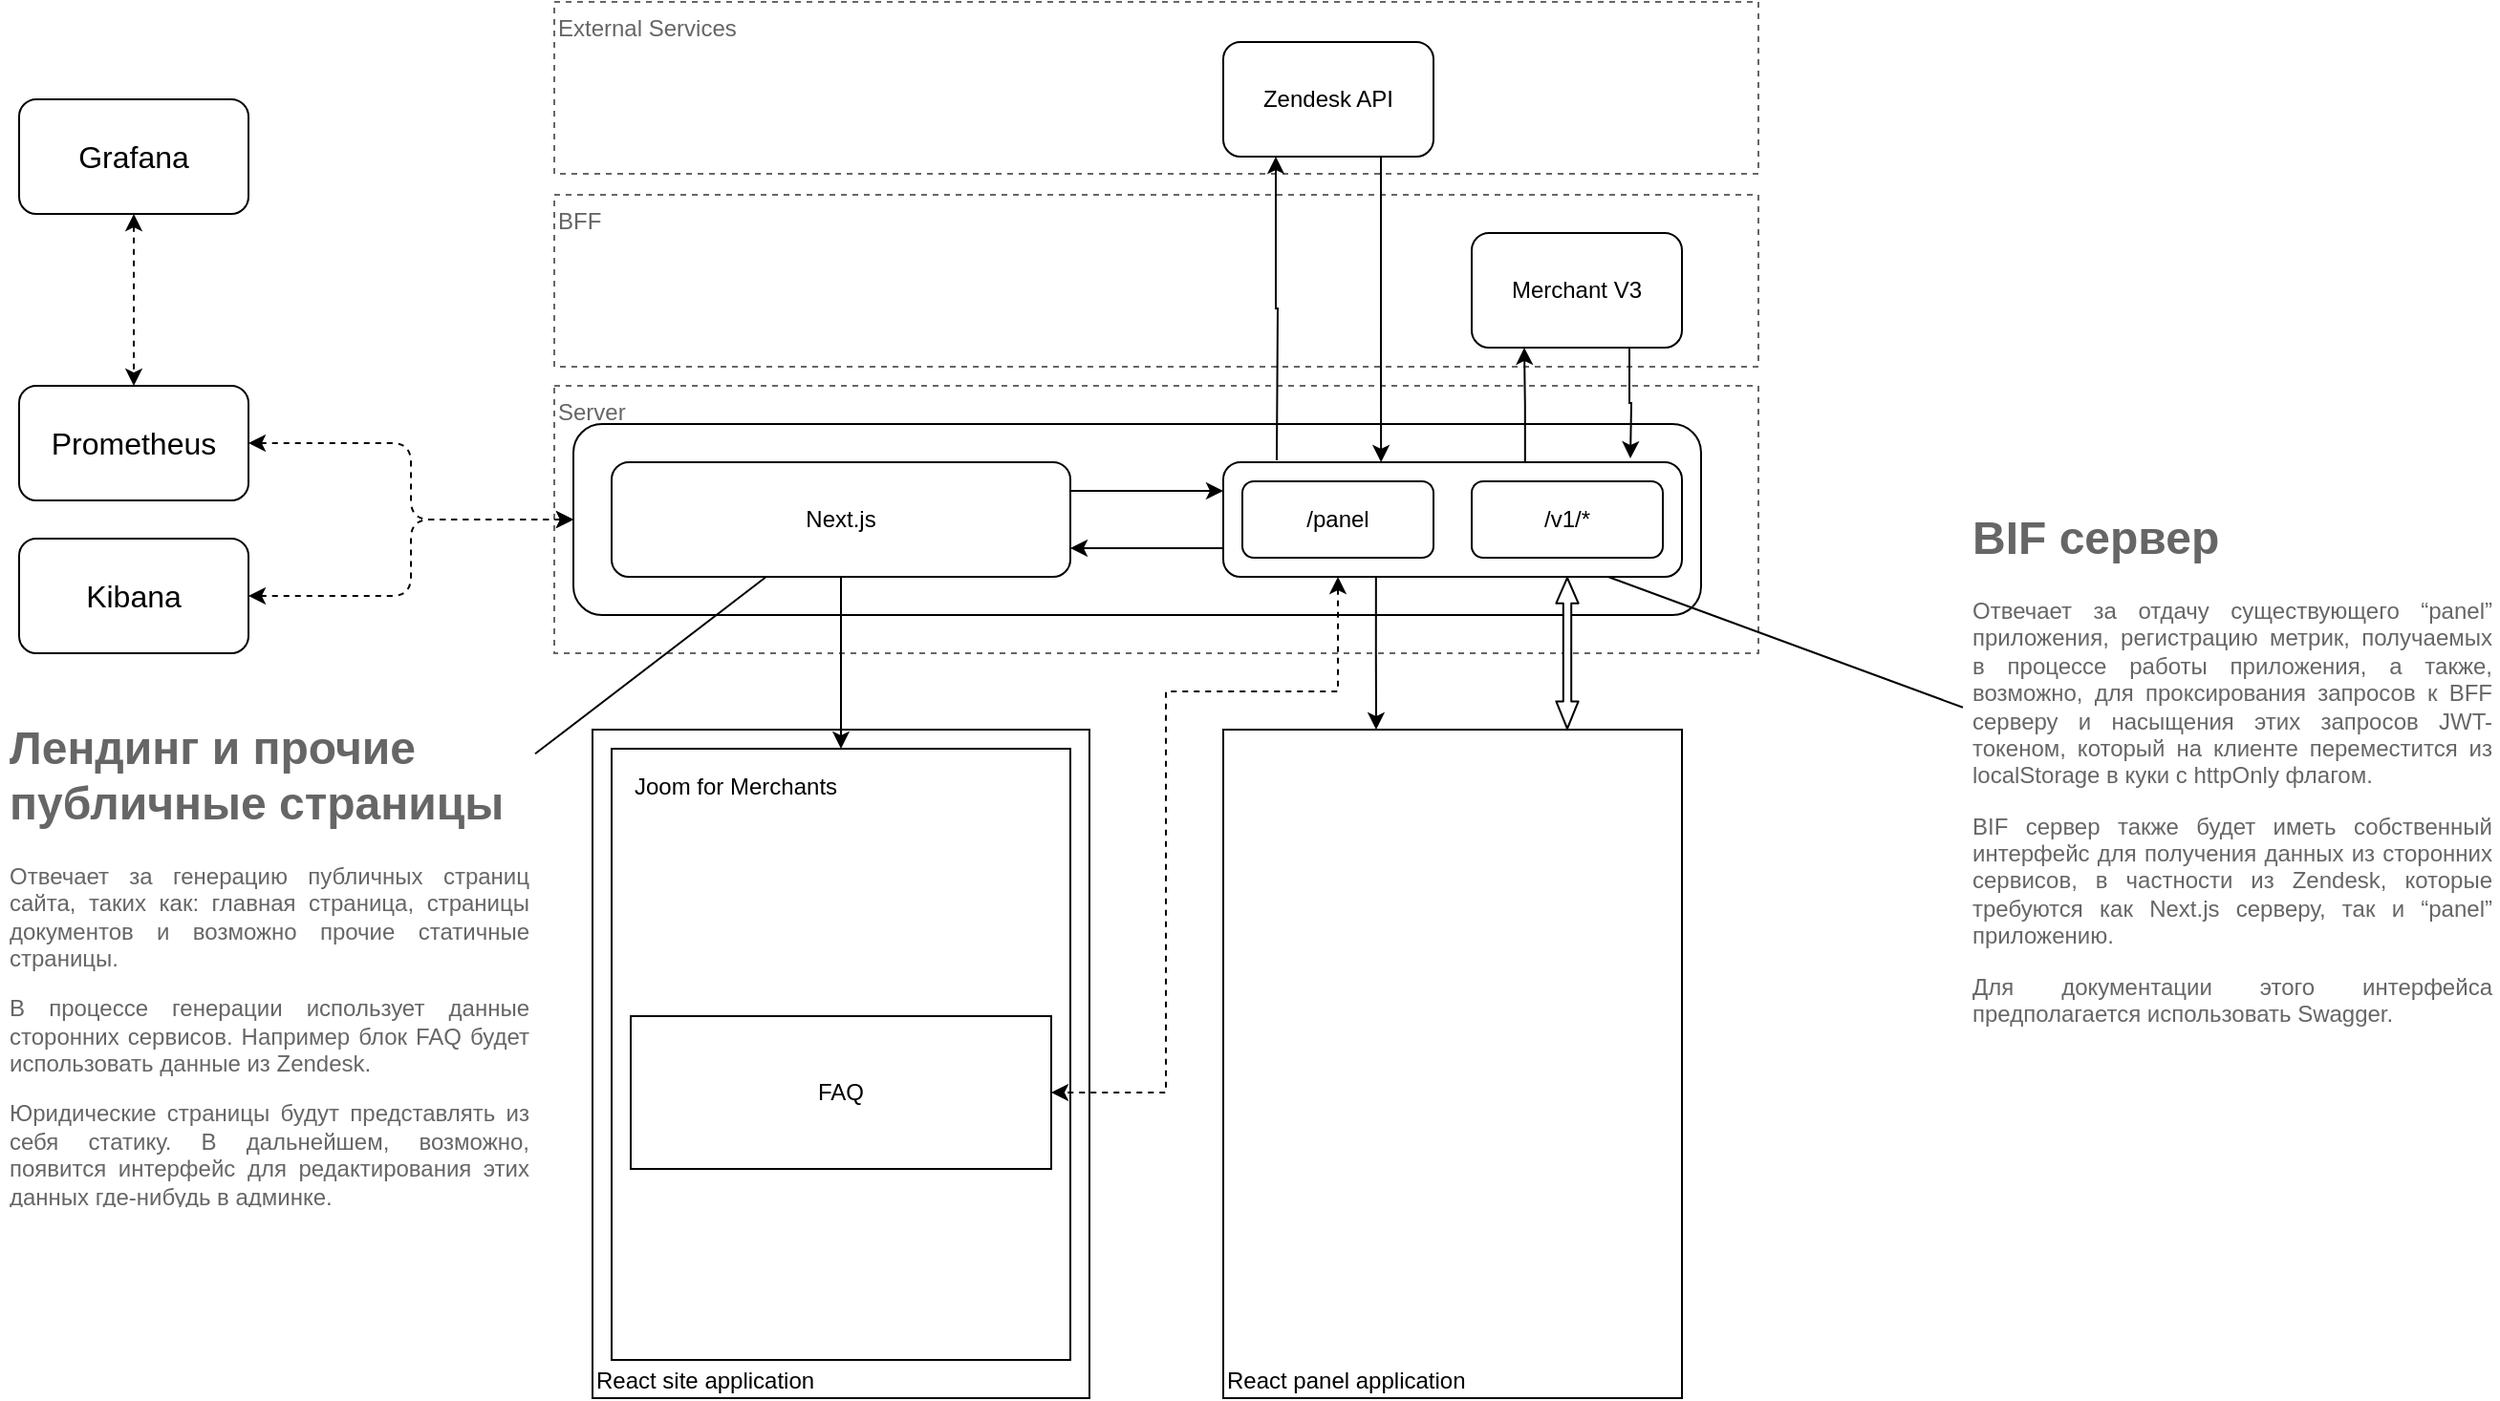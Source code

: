 <mxfile version="14.8.0" type="github">
  <diagram id="DSSoJJGQB_0jT_FpW2hz" name="Page-1">
    <mxGraphModel dx="2253" dy="2058" grid="1" gridSize="10" guides="1" tooltips="1" connect="1" arrows="1" fold="1" page="1" pageScale="1" pageWidth="827" pageHeight="1169" math="0" shadow="0">
      <root>
        <mxCell id="0" />
        <mxCell id="1" parent="0" />
        <mxCell id="0bLyO6hEo1IjD0arP0Xv-27" value="Server" style="rounded=0;whiteSpace=wrap;html=1;align=left;verticalAlign=top;fontColor=#666666;strokeColor=#666666;dashed=1;" parent="1" vertex="1">
          <mxGeometry x="90" y="-30" width="630" height="140" as="geometry" />
        </mxCell>
        <mxCell id="-8YIVkYiykmR48Z86Ck8-1" value="" style="rounded=1;whiteSpace=wrap;html=1;align=center;" vertex="1" parent="1">
          <mxGeometry x="100" y="-10" width="590" height="100" as="geometry" />
        </mxCell>
        <mxCell id="0bLyO6hEo1IjD0arP0Xv-29" value="External Services" style="rounded=0;whiteSpace=wrap;html=1;align=left;verticalAlign=top;fontColor=#666666;strokeColor=#666666;dashed=1;" parent="1" vertex="1">
          <mxGeometry x="90" y="-231" width="630" height="90" as="geometry" />
        </mxCell>
        <mxCell id="0bLyO6hEo1IjD0arP0Xv-28" value="BFF" style="rounded=0;whiteSpace=wrap;html=1;align=left;verticalAlign=top;fontColor=#666666;strokeColor=#666666;dashed=1;" parent="1" vertex="1">
          <mxGeometry x="90" y="-130" width="630" height="90" as="geometry" />
        </mxCell>
        <mxCell id="0bLyO6hEo1IjD0arP0Xv-15" value="React site application" style="rounded=0;whiteSpace=wrap;html=1;align=left;verticalAlign=bottom;" parent="1" vertex="1">
          <mxGeometry x="110" y="150" width="260" height="350" as="geometry" />
        </mxCell>
        <mxCell id="0bLyO6hEo1IjD0arP0Xv-1" value="" style="rounded=0;whiteSpace=wrap;html=1;" parent="1" vertex="1">
          <mxGeometry x="120" y="160" width="240" height="320" as="geometry" />
        </mxCell>
        <mxCell id="0bLyO6hEo1IjD0arP0Xv-2" value="Joom for Merchants" style="text;html=1;strokeColor=none;fillColor=none;align=left;verticalAlign=middle;whiteSpace=wrap;rounded=0;" parent="1" vertex="1">
          <mxGeometry x="130" y="170" width="140" height="20" as="geometry" />
        </mxCell>
        <mxCell id="0bLyO6hEo1IjD0arP0Xv-3" value="FAQ" style="rounded=0;whiteSpace=wrap;html=1;align=center;" parent="1" vertex="1">
          <mxGeometry x="130" y="300" width="220" height="80" as="geometry" />
        </mxCell>
        <mxCell id="0bLyO6hEo1IjD0arP0Xv-5" style="edgeStyle=orthogonalEdgeStyle;rounded=0;orthogonalLoop=1;jettySize=auto;html=1;" parent="1" source="0bLyO6hEo1IjD0arP0Xv-4" target="0bLyO6hEo1IjD0arP0Xv-1" edge="1">
          <mxGeometry relative="1" as="geometry" />
        </mxCell>
        <mxCell id="0bLyO6hEo1IjD0arP0Xv-8" style="edgeStyle=orthogonalEdgeStyle;rounded=0;orthogonalLoop=1;jettySize=auto;html=1;entryX=0;entryY=0.25;entryDx=0;entryDy=0;exitX=1;exitY=0.25;exitDx=0;exitDy=0;" parent="1" source="0bLyO6hEo1IjD0arP0Xv-4" target="0bLyO6hEo1IjD0arP0Xv-7" edge="1">
          <mxGeometry relative="1" as="geometry" />
        </mxCell>
        <mxCell id="0bLyO6hEo1IjD0arP0Xv-4" value="Next.js" style="rounded=1;whiteSpace=wrap;html=1;align=center;" parent="1" vertex="1">
          <mxGeometry x="120" y="10" width="240" height="60" as="geometry" />
        </mxCell>
        <mxCell id="0bLyO6hEo1IjD0arP0Xv-9" style="edgeStyle=orthogonalEdgeStyle;rounded=0;orthogonalLoop=1;jettySize=auto;html=1;entryX=1;entryY=0.75;entryDx=0;entryDy=0;exitX=0;exitY=0.75;exitDx=0;exitDy=0;" parent="1" source="0bLyO6hEo1IjD0arP0Xv-7" target="0bLyO6hEo1IjD0arP0Xv-4" edge="1">
          <mxGeometry relative="1" as="geometry" />
        </mxCell>
        <mxCell id="0bLyO6hEo1IjD0arP0Xv-11" style="edgeStyle=orthogonalEdgeStyle;rounded=0;orthogonalLoop=1;jettySize=auto;html=1;entryX=0.25;entryY=1;entryDx=0;entryDy=0;" parent="1" target="0bLyO6hEo1IjD0arP0Xv-10" edge="1">
          <mxGeometry relative="1" as="geometry">
            <mxPoint x="468" y="9" as="sourcePoint" />
          </mxGeometry>
        </mxCell>
        <mxCell id="0bLyO6hEo1IjD0arP0Xv-19" style="edgeStyle=orthogonalEdgeStyle;rounded=0;orthogonalLoop=1;jettySize=auto;html=1;entryX=1;entryY=0.5;entryDx=0;entryDy=0;exitX=0.25;exitY=1;exitDx=0;exitDy=0;dashed=1;startArrow=classic;startFill=1;" parent="1" source="0bLyO6hEo1IjD0arP0Xv-7" target="0bLyO6hEo1IjD0arP0Xv-3" edge="1">
          <mxGeometry relative="1" as="geometry">
            <Array as="points">
              <mxPoint x="500" y="130" />
              <mxPoint x="410" y="130" />
              <mxPoint x="410" y="340" />
            </Array>
          </mxGeometry>
        </mxCell>
        <mxCell id="0bLyO6hEo1IjD0arP0Xv-22" style="edgeStyle=orthogonalEdgeStyle;rounded=0;orthogonalLoop=1;jettySize=auto;html=1;entryX=0.5;entryY=0;entryDx=0;entryDy=0;exitX=0.333;exitY=1;exitDx=0;exitDy=0;exitPerimeter=0;" parent="1" source="0bLyO6hEo1IjD0arP0Xv-7" edge="1">
          <mxGeometry relative="1" as="geometry">
            <mxPoint x="520" y="110" as="sourcePoint" />
            <mxPoint x="520" y="150" as="targetPoint" />
          </mxGeometry>
        </mxCell>
        <mxCell id="0bLyO6hEo1IjD0arP0Xv-25" style="edgeStyle=orthogonalEdgeStyle;rounded=0;orthogonalLoop=1;jettySize=auto;html=1;entryX=0.25;entryY=1;entryDx=0;entryDy=0;exitX=0.658;exitY=0;exitDx=0;exitDy=0;exitPerimeter=0;" parent="1" source="0bLyO6hEo1IjD0arP0Xv-7" target="0bLyO6hEo1IjD0arP0Xv-23" edge="1">
          <mxGeometry relative="1" as="geometry" />
        </mxCell>
        <mxCell id="0bLyO6hEo1IjD0arP0Xv-7" value="" style="rounded=1;whiteSpace=wrap;html=1;align=center;" parent="1" vertex="1">
          <mxGeometry x="440" y="10" width="240" height="60" as="geometry" />
        </mxCell>
        <mxCell id="0bLyO6hEo1IjD0arP0Xv-12" style="edgeStyle=orthogonalEdgeStyle;rounded=0;orthogonalLoop=1;jettySize=auto;html=1;entryX=0.344;entryY=0;entryDx=0;entryDy=0;exitX=0.75;exitY=1;exitDx=0;exitDy=0;entryPerimeter=0;" parent="1" source="0bLyO6hEo1IjD0arP0Xv-10" target="0bLyO6hEo1IjD0arP0Xv-7" edge="1">
          <mxGeometry relative="1" as="geometry" />
        </mxCell>
        <mxCell id="0bLyO6hEo1IjD0arP0Xv-10" value="Zendesk API" style="rounded=1;whiteSpace=wrap;html=1;align=center;" parent="1" vertex="1">
          <mxGeometry x="440" y="-210" width="110" height="60" as="geometry" />
        </mxCell>
        <mxCell id="0bLyO6hEo1IjD0arP0Xv-20" value="React panel application" style="rounded=0;whiteSpace=wrap;html=1;align=left;verticalAlign=bottom;" parent="1" vertex="1">
          <mxGeometry x="440" y="150" width="240" height="350" as="geometry" />
        </mxCell>
        <mxCell id="0bLyO6hEo1IjD0arP0Xv-26" style="edgeStyle=orthogonalEdgeStyle;rounded=0;orthogonalLoop=1;jettySize=auto;html=1;exitX=0.75;exitY=1;exitDx=0;exitDy=0;" parent="1" source="0bLyO6hEo1IjD0arP0Xv-23" edge="1">
          <mxGeometry relative="1" as="geometry">
            <mxPoint x="653" y="8" as="targetPoint" />
          </mxGeometry>
        </mxCell>
        <mxCell id="0bLyO6hEo1IjD0arP0Xv-23" value="Merchant V3" style="rounded=1;whiteSpace=wrap;html=1;align=center;" parent="1" vertex="1">
          <mxGeometry x="570" y="-110" width="110" height="60" as="geometry" />
        </mxCell>
        <mxCell id="0bLyO6hEo1IjD0arP0Xv-30" value="" style="shape=flexArrow;endArrow=classic;startArrow=classic;html=1;fontColor=#666666;entryX=0.75;entryY=1;entryDx=0;entryDy=0;exitX=0.75;exitY=0;exitDx=0;exitDy=0;fillColor=#ffffff;width=4.194;startSize=4.431;startWidth=6.42;endWidth=6.42;endSize=4.118;" parent="1" source="0bLyO6hEo1IjD0arP0Xv-20" target="0bLyO6hEo1IjD0arP0Xv-7" edge="1">
          <mxGeometry width="100" height="100" relative="1" as="geometry">
            <mxPoint x="610" y="240" as="sourcePoint" />
            <mxPoint x="710" y="140" as="targetPoint" />
          </mxGeometry>
        </mxCell>
        <mxCell id="0bLyO6hEo1IjD0arP0Xv-32" style="rounded=0;orthogonalLoop=1;jettySize=auto;html=1;fontColor=#666666;startArrow=none;startFill=0;fillColor=#ffffff;endArrow=none;endFill=0;" parent="1" source="0bLyO6hEo1IjD0arP0Xv-31" target="0bLyO6hEo1IjD0arP0Xv-4" edge="1">
          <mxGeometry relative="1" as="geometry" />
        </mxCell>
        <mxCell id="0bLyO6hEo1IjD0arP0Xv-31" value="&lt;h1&gt;Лендинг и прочие публичные страницы&lt;/h1&gt;&lt;p style=&quot;text-align: justify&quot;&gt;Отвечает за генерацию публичных страниц сайта, таких как: главная страница, страницы документов и возможно прочие статичные страницы.&lt;/p&gt;&lt;p style=&quot;text-align: justify&quot;&gt;В процессе генерации использует данные сторонних сервисов. Например блок FAQ будет использовать данные из Zendesk.&lt;/p&gt;&lt;p style=&quot;text-align: justify&quot;&gt;Юридические страницы будут представлять из себя статику. В дальнейшем, возможно, появится интерфейс для редактирования этих данных где-нибудь в админке.&lt;/p&gt;" style="text;html=1;strokeColor=none;fillColor=none;spacing=5;spacingTop=-20;whiteSpace=wrap;overflow=hidden;rounded=0;dashed=1;fontColor=#666666;align=left;verticalAlign=top;" parent="1" vertex="1">
          <mxGeometry x="-200" y="140" width="280" height="260" as="geometry" />
        </mxCell>
        <mxCell id="0bLyO6hEo1IjD0arP0Xv-34" style="edgeStyle=none;rounded=0;orthogonalLoop=1;jettySize=auto;html=1;fontColor=#666666;startArrow=none;startFill=0;endArrow=none;endFill=0;fillColor=#ffffff;" parent="1" source="0bLyO6hEo1IjD0arP0Xv-33" target="0bLyO6hEo1IjD0arP0Xv-7" edge="1">
          <mxGeometry relative="1" as="geometry" />
        </mxCell>
        <mxCell id="0bLyO6hEo1IjD0arP0Xv-33" value="&lt;h1&gt;BIF сервер&lt;/h1&gt;&lt;p style=&quot;text-align: justify&quot;&gt;Отвечает за отдачу существующего “panel” приложения, регистрацию метрик, получаемых в процессе работы приложения, а также, возможно, для проксирования запросов к BFF серверу и насыщения этих запросов JWT-токеном, который на клиенте переместится из localStorage в куки с httpOnly флагом.&lt;/p&gt;&lt;p style=&quot;text-align: justify&quot;&gt;BIF сервер также будет иметь собственный интерфейс для получения данных из сторонних сервисов, в частности из Zendesk, которые требуются как Next.js серверу, так и “panel” приложению.&lt;/p&gt;&lt;p style=&quot;text-align: justify&quot;&gt;Для документации этого интерфейса предполагается использовать Swagger.&lt;/p&gt;" style="text;html=1;strokeColor=none;fillColor=none;spacing=5;spacingTop=-20;whiteSpace=wrap;overflow=hidden;rounded=0;dashed=1;fontColor=#666666;align=left;verticalAlign=top;" parent="1" vertex="1">
          <mxGeometry x="827" y="30" width="280" height="320" as="geometry" />
        </mxCell>
        <mxCell id="-8YIVkYiykmR48Z86Ck8-2" value="/panel" style="rounded=1;whiteSpace=wrap;html=1;align=center;" vertex="1" parent="1">
          <mxGeometry x="450" y="20" width="100" height="40" as="geometry" />
        </mxCell>
        <mxCell id="-8YIVkYiykmR48Z86Ck8-5" value="/v1/*" style="rounded=1;whiteSpace=wrap;html=1;align=center;" vertex="1" parent="1">
          <mxGeometry x="570" y="20" width="100" height="40" as="geometry" />
        </mxCell>
        <mxCell id="-8YIVkYiykmR48Z86Ck8-7" value="Kibana" style="rounded=1;whiteSpace=wrap;html=1;fontSize=16;" vertex="1" parent="1">
          <mxGeometry x="-190" y="50" width="120" height="60" as="geometry" />
        </mxCell>
        <mxCell id="-8YIVkYiykmR48Z86Ck8-8" value="" style="endArrow=classic;startArrow=classic;html=1;fontSize=16;exitX=1;exitY=0.5;exitDx=0;exitDy=0;entryX=0;entryY=0.5;entryDx=0;entryDy=0;dashed=1;edgeStyle=orthogonalEdgeStyle;" edge="1" parent="1" source="-8YIVkYiykmR48Z86Ck8-7" target="-8YIVkYiykmR48Z86Ck8-1">
          <mxGeometry width="50" height="50" relative="1" as="geometry">
            <mxPoint x="-60" as="sourcePoint" />
            <mxPoint x="-10" y="-50" as="targetPoint" />
          </mxGeometry>
        </mxCell>
        <mxCell id="-8YIVkYiykmR48Z86Ck8-9" value="Prometheus" style="rounded=1;whiteSpace=wrap;html=1;fontSize=16;" vertex="1" parent="1">
          <mxGeometry x="-190" y="-30" width="120" height="60" as="geometry" />
        </mxCell>
        <mxCell id="-8YIVkYiykmR48Z86Ck8-10" value="" style="endArrow=classic;startArrow=classic;html=1;fontSize=16;exitX=1;exitY=0.5;exitDx=0;exitDy=0;dashed=1;edgeStyle=orthogonalEdgeStyle;entryX=0;entryY=0.5;entryDx=0;entryDy=0;" edge="1" parent="1" source="-8YIVkYiykmR48Z86Ck8-9" target="-8YIVkYiykmR48Z86Ck8-1">
          <mxGeometry width="50" height="50" relative="1" as="geometry">
            <mxPoint x="-60" y="50" as="sourcePoint" />
            <mxPoint x="20" y="10" as="targetPoint" />
          </mxGeometry>
        </mxCell>
        <mxCell id="-8YIVkYiykmR48Z86Ck8-12" style="edgeStyle=orthogonalEdgeStyle;rounded=0;orthogonalLoop=1;jettySize=auto;html=1;dashed=1;fontSize=16;strokeColor=#000000;startArrow=classic;startFill=1;" edge="1" parent="1" source="-8YIVkYiykmR48Z86Ck8-11" target="-8YIVkYiykmR48Z86Ck8-9">
          <mxGeometry relative="1" as="geometry" />
        </mxCell>
        <mxCell id="-8YIVkYiykmR48Z86Ck8-11" value="Grafana" style="rounded=1;whiteSpace=wrap;html=1;fontSize=16;" vertex="1" parent="1">
          <mxGeometry x="-190" y="-180" width="120" height="60" as="geometry" />
        </mxCell>
      </root>
    </mxGraphModel>
  </diagram>
</mxfile>

